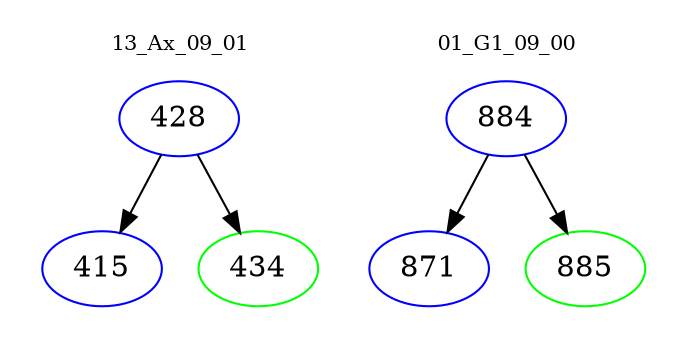 digraph{
subgraph cluster_0 {
color = white
label = "13_Ax_09_01";
fontsize=10;
T0_428 [label="428", color="blue"]
T0_428 -> T0_415 [color="black"]
T0_415 [label="415", color="blue"]
T0_428 -> T0_434 [color="black"]
T0_434 [label="434", color="green"]
}
subgraph cluster_1 {
color = white
label = "01_G1_09_00";
fontsize=10;
T1_884 [label="884", color="blue"]
T1_884 -> T1_871 [color="black"]
T1_871 [label="871", color="blue"]
T1_884 -> T1_885 [color="black"]
T1_885 [label="885", color="green"]
}
}
